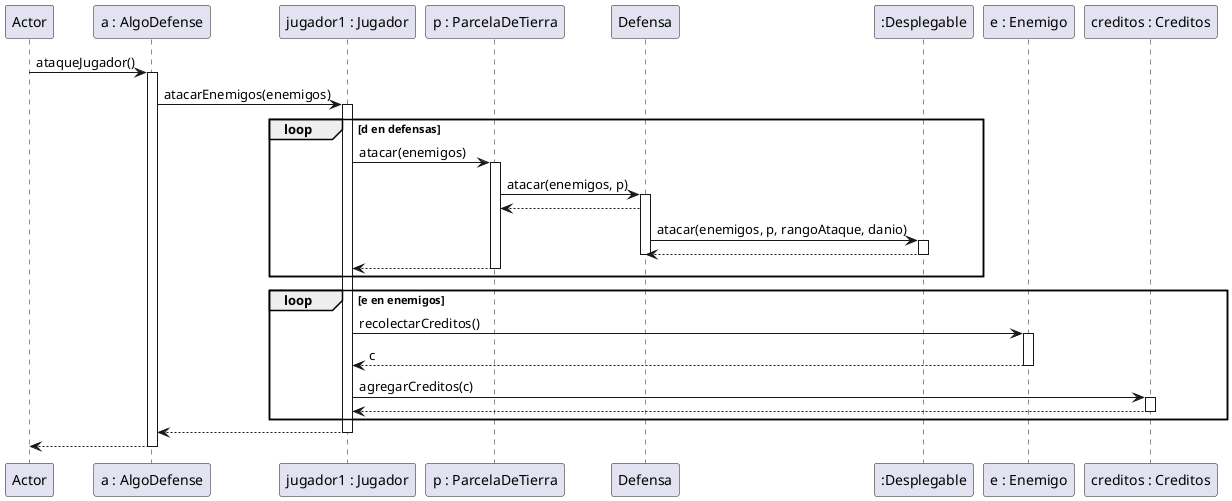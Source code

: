 @startuml
participant Actor
Actor -> "a : AlgoDefense" : ataqueJugador()
activate "a : AlgoDefense"
"a : AlgoDefense" -> "jugador1 : Jugador" : atacarEnemigos(enemigos)
activate "jugador1 : Jugador"

loop d en defensas
            "jugador1 : Jugador" -> "p : ParcelaDeTierra" : atacar(enemigos)
            activate "p : ParcelaDeTierra"
            "p : ParcelaDeTierra" -> Defensa : atacar(enemigos, p)
            activate Defensa
            Defensa --> "p : ParcelaDeTierra"
            Defensa -> ":Desplegable" : atacar(enemigos, p, rangoAtaque, danio)
            activate ":Desplegable"
            ":Desplegable" --> Defensa
            deactivate ":Desplegable"
            deactivate Defensa

            "p : ParcelaDeTierra" --> "jugador1 : Jugador"
            deactivate "p : ParcelaDeTierra"
        end

loop e en enemigos
          "jugador1 : Jugador" -> "e : Enemigo" : recolectarCreditos()
          activate "e : Enemigo"
          "e : Enemigo" --> "jugador1 : Jugador" : c
          deactivate "e : Enemigo"
          "jugador1 : Jugador" -> "creditos : Creditos" : agregarCreditos(c)
          activate "creditos : Creditos"
          "creditos : Creditos" --> "jugador1 : Jugador"
          deactivate "creditos : Creditos"
        end

"jugador1 : Jugador" --> "a : AlgoDefense"
deactivate "jugador1 : Jugador"
return
@enduml